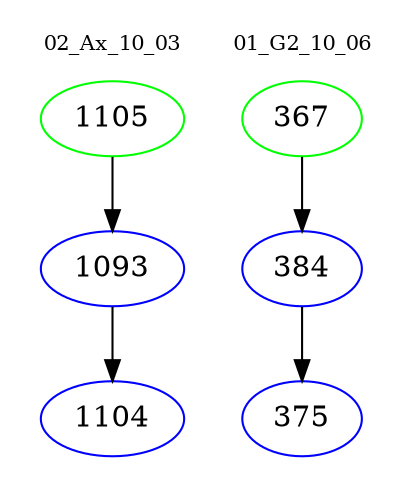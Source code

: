 digraph{
subgraph cluster_0 {
color = white
label = "02_Ax_10_03";
fontsize=10;
T0_1105 [label="1105", color="green"]
T0_1105 -> T0_1093 [color="black"]
T0_1093 [label="1093", color="blue"]
T0_1093 -> T0_1104 [color="black"]
T0_1104 [label="1104", color="blue"]
}
subgraph cluster_1 {
color = white
label = "01_G2_10_06";
fontsize=10;
T1_367 [label="367", color="green"]
T1_367 -> T1_384 [color="black"]
T1_384 [label="384", color="blue"]
T1_384 -> T1_375 [color="black"]
T1_375 [label="375", color="blue"]
}
}
